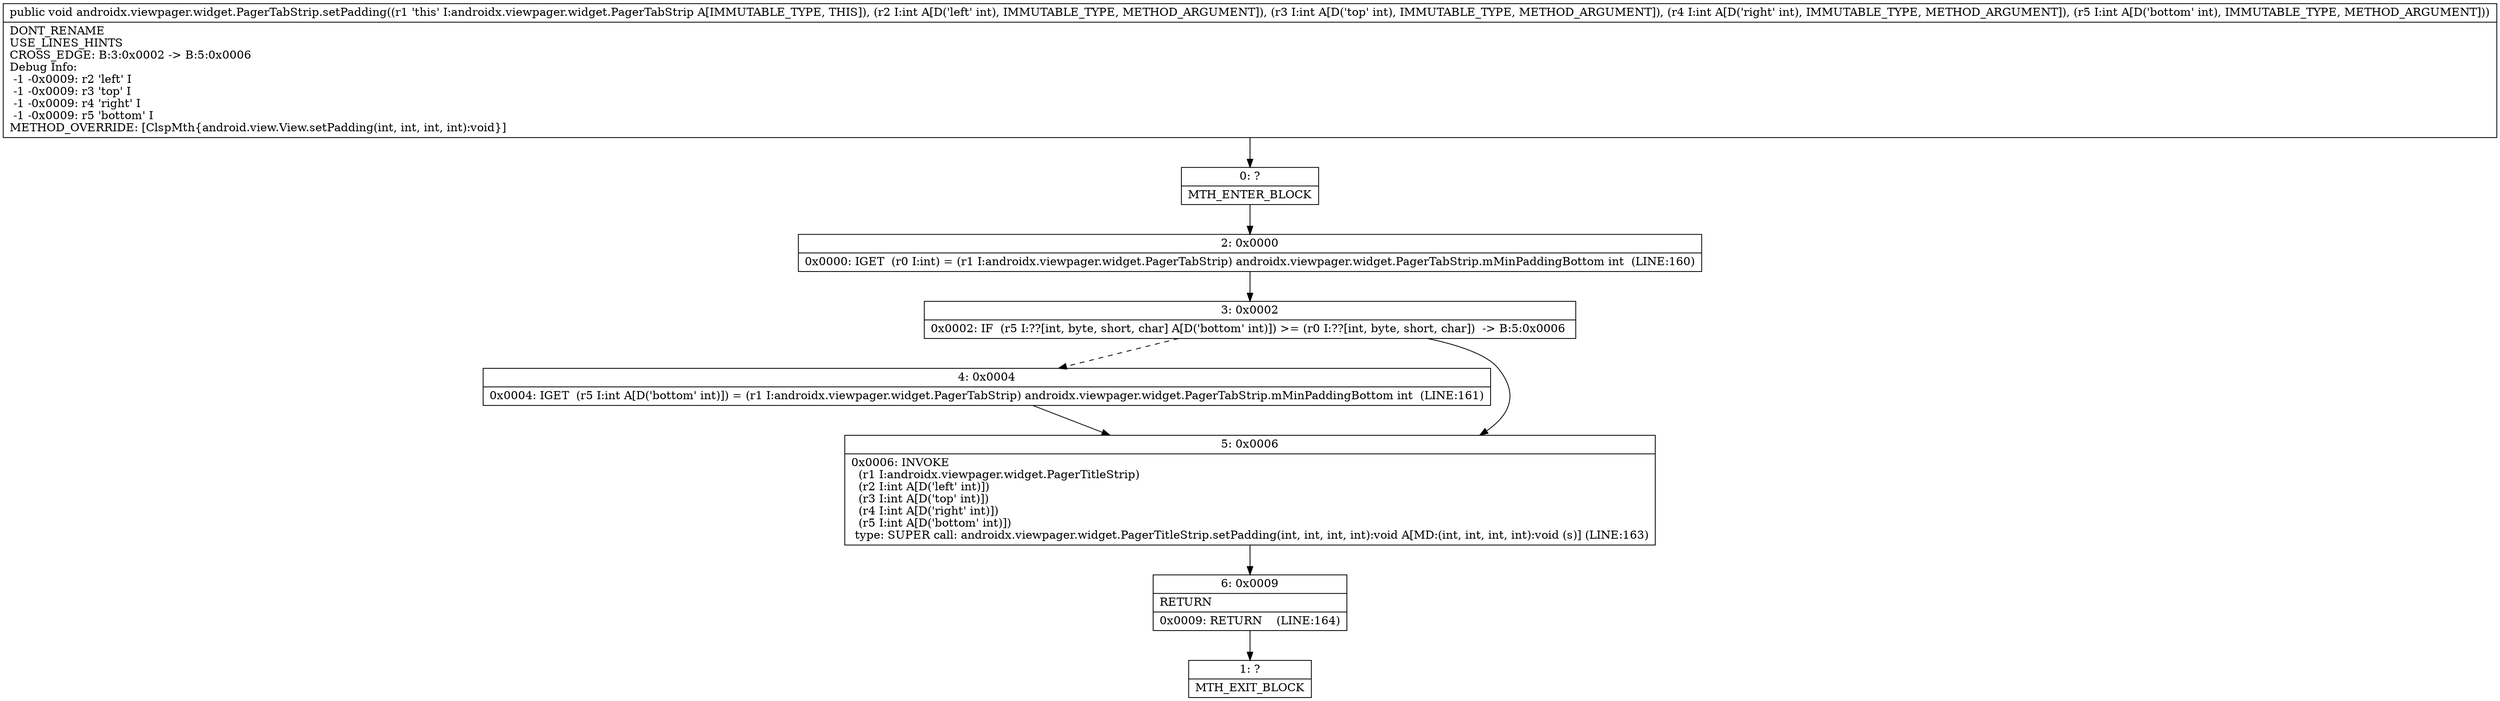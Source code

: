 digraph "CFG forandroidx.viewpager.widget.PagerTabStrip.setPadding(IIII)V" {
Node_0 [shape=record,label="{0\:\ ?|MTH_ENTER_BLOCK\l}"];
Node_2 [shape=record,label="{2\:\ 0x0000|0x0000: IGET  (r0 I:int) = (r1 I:androidx.viewpager.widget.PagerTabStrip) androidx.viewpager.widget.PagerTabStrip.mMinPaddingBottom int  (LINE:160)\l}"];
Node_3 [shape=record,label="{3\:\ 0x0002|0x0002: IF  (r5 I:??[int, byte, short, char] A[D('bottom' int)]) \>= (r0 I:??[int, byte, short, char])  \-\> B:5:0x0006 \l}"];
Node_4 [shape=record,label="{4\:\ 0x0004|0x0004: IGET  (r5 I:int A[D('bottom' int)]) = (r1 I:androidx.viewpager.widget.PagerTabStrip) androidx.viewpager.widget.PagerTabStrip.mMinPaddingBottom int  (LINE:161)\l}"];
Node_5 [shape=record,label="{5\:\ 0x0006|0x0006: INVOKE  \l  (r1 I:androidx.viewpager.widget.PagerTitleStrip)\l  (r2 I:int A[D('left' int)])\l  (r3 I:int A[D('top' int)])\l  (r4 I:int A[D('right' int)])\l  (r5 I:int A[D('bottom' int)])\l type: SUPER call: androidx.viewpager.widget.PagerTitleStrip.setPadding(int, int, int, int):void A[MD:(int, int, int, int):void (s)] (LINE:163)\l}"];
Node_6 [shape=record,label="{6\:\ 0x0009|RETURN\l|0x0009: RETURN    (LINE:164)\l}"];
Node_1 [shape=record,label="{1\:\ ?|MTH_EXIT_BLOCK\l}"];
MethodNode[shape=record,label="{public void androidx.viewpager.widget.PagerTabStrip.setPadding((r1 'this' I:androidx.viewpager.widget.PagerTabStrip A[IMMUTABLE_TYPE, THIS]), (r2 I:int A[D('left' int), IMMUTABLE_TYPE, METHOD_ARGUMENT]), (r3 I:int A[D('top' int), IMMUTABLE_TYPE, METHOD_ARGUMENT]), (r4 I:int A[D('right' int), IMMUTABLE_TYPE, METHOD_ARGUMENT]), (r5 I:int A[D('bottom' int), IMMUTABLE_TYPE, METHOD_ARGUMENT]))  | DONT_RENAME\lUSE_LINES_HINTS\lCROSS_EDGE: B:3:0x0002 \-\> B:5:0x0006\lDebug Info:\l  \-1 \-0x0009: r2 'left' I\l  \-1 \-0x0009: r3 'top' I\l  \-1 \-0x0009: r4 'right' I\l  \-1 \-0x0009: r5 'bottom' I\lMETHOD_OVERRIDE: [ClspMth\{android.view.View.setPadding(int, int, int, int):void\}]\l}"];
MethodNode -> Node_0;Node_0 -> Node_2;
Node_2 -> Node_3;
Node_3 -> Node_4[style=dashed];
Node_3 -> Node_5;
Node_4 -> Node_5;
Node_5 -> Node_6;
Node_6 -> Node_1;
}

